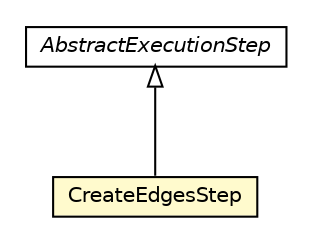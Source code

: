 #!/usr/local/bin/dot
#
# Class diagram 
# Generated by UMLGraph version R5_6-24-gf6e263 (http://www.umlgraph.org/)
#

digraph G {
	edge [fontname="Helvetica",fontsize=10,labelfontname="Helvetica",labelfontsize=10];
	node [fontname="Helvetica",fontsize=10,shape=plaintext];
	nodesep=0.25;
	ranksep=0.5;
	// com.orientechnologies.orient.core.sql.executor.AbstractExecutionStep
	c915846 [label=<<table title="com.orientechnologies.orient.core.sql.executor.AbstractExecutionStep" border="0" cellborder="1" cellspacing="0" cellpadding="2" port="p" href="./AbstractExecutionStep.html">
		<tr><td><table border="0" cellspacing="0" cellpadding="1">
<tr><td align="center" balign="center"><font face="Helvetica-Oblique"> AbstractExecutionStep </font></td></tr>
		</table></td></tr>
		</table>>, URL="./AbstractExecutionStep.html", fontname="Helvetica", fontcolor="black", fontsize=10.0];
	// com.orientechnologies.orient.core.sql.executor.CreateEdgesStep
	c915896 [label=<<table title="com.orientechnologies.orient.core.sql.executor.CreateEdgesStep" border="0" cellborder="1" cellspacing="0" cellpadding="2" port="p" bgcolor="lemonChiffon" href="./CreateEdgesStep.html">
		<tr><td><table border="0" cellspacing="0" cellpadding="1">
<tr><td align="center" balign="center"> CreateEdgesStep </td></tr>
		</table></td></tr>
		</table>>, URL="./CreateEdgesStep.html", fontname="Helvetica", fontcolor="black", fontsize=10.0];
	//com.orientechnologies.orient.core.sql.executor.CreateEdgesStep extends com.orientechnologies.orient.core.sql.executor.AbstractExecutionStep
	c915846:p -> c915896:p [dir=back,arrowtail=empty];
}

